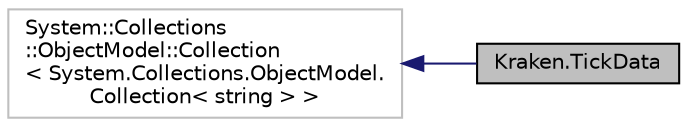 digraph "Kraken.TickData"
{
 // LATEX_PDF_SIZE
  edge [fontname="Helvetica",fontsize="10",labelfontname="Helvetica",labelfontsize="10"];
  node [fontname="Helvetica",fontsize="10",shape=record];
  rankdir="LR";
  Node1 [label="Kraken.TickData",height=0.2,width=0.4,color="black", fillcolor="grey75", style="filled", fontcolor="black",tooltip="Array of tick data arrays [int <time>, string <open>, string <high>, string <low>,..."];
  Node2 -> Node1 [dir="back",color="midnightblue",fontsize="10",style="solid",fontname="Helvetica"];
  Node2 [label="System::Collections\l::ObjectModel::Collection\l\< System.Collections.ObjectModel.\lCollection\< string \> \>",height=0.2,width=0.4,color="grey75", fillcolor="white", style="filled",tooltip=" "];
}
